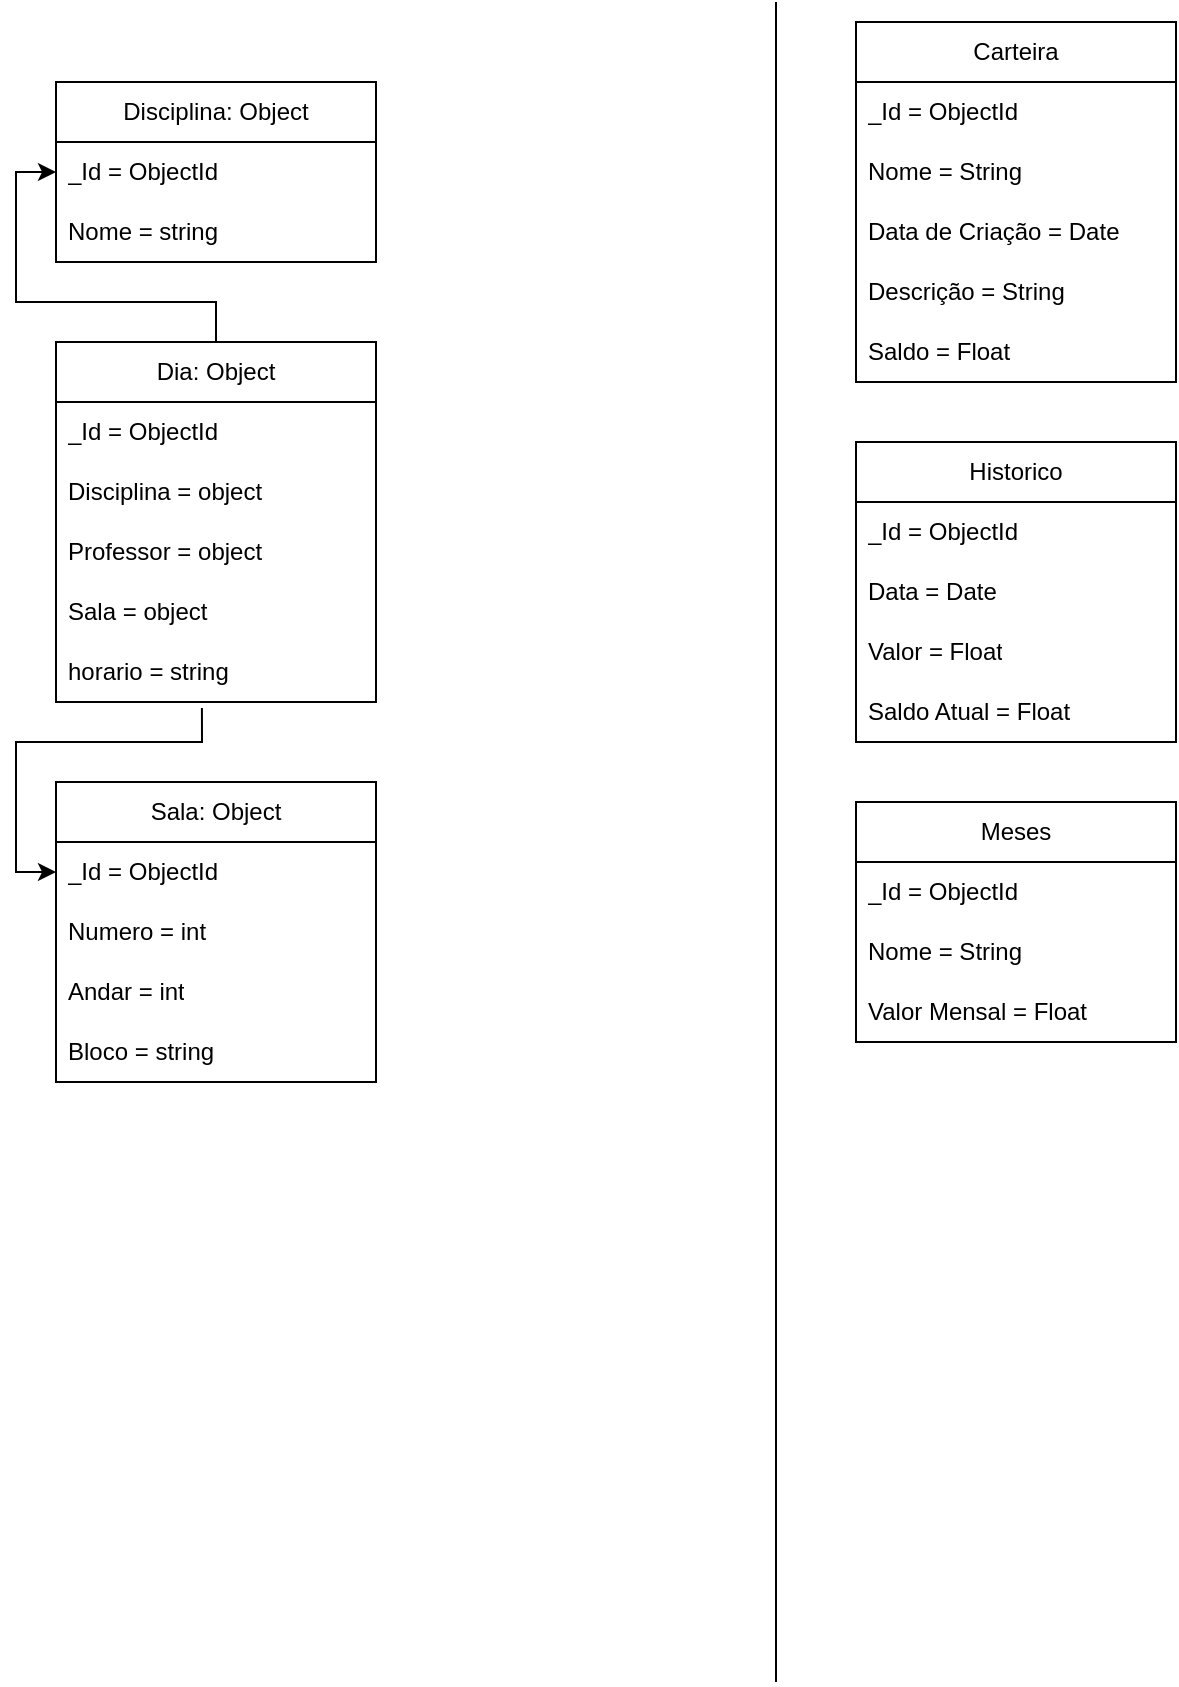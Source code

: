 <mxfile version="21.6.8" type="device">
  <diagram id="R2lEEEUBdFMjLlhIrx00" name="Page-1">
    <mxGraphModel dx="1434" dy="790" grid="1" gridSize="10" guides="1" tooltips="1" connect="1" arrows="1" fold="1" page="1" pageScale="1" pageWidth="850" pageHeight="1100" math="0" shadow="0" extFonts="Permanent Marker^https://fonts.googleapis.com/css?family=Permanent+Marker">
      <root>
        <mxCell id="0" />
        <mxCell id="1" parent="0" />
        <mxCell id="DzZgawvZTz_SYGFM5paI-39" value="" style="shape=tableRow;horizontal=0;startSize=0;swimlaneHead=0;swimlaneBody=0;fillColor=none;collapsible=0;dropTarget=0;points=[[0,0.5],[1,0.5]];portConstraint=eastwest;top=0;left=0;right=0;bottom=0;" parent="1" vertex="1">
          <mxGeometry x="620" y="560" width="180" height="30" as="geometry" />
        </mxCell>
        <mxCell id="DzZgawvZTz_SYGFM5paI-42" value="Carteira" style="swimlane;fontStyle=0;childLayout=stackLayout;horizontal=1;startSize=30;horizontalStack=0;resizeParent=1;resizeParentMax=0;resizeLast=0;collapsible=1;marginBottom=0;whiteSpace=wrap;html=1;" parent="1" vertex="1">
          <mxGeometry x="660" y="10" width="160" height="180" as="geometry" />
        </mxCell>
        <mxCell id="DzZgawvZTz_SYGFM5paI-43" value="_Id = ObjectId" style="text;strokeColor=none;fillColor=none;align=left;verticalAlign=middle;spacingLeft=4;spacingRight=4;overflow=hidden;points=[[0,0.5],[1,0.5]];portConstraint=eastwest;rotatable=0;whiteSpace=wrap;html=1;" parent="DzZgawvZTz_SYGFM5paI-42" vertex="1">
          <mxGeometry y="30" width="160" height="30" as="geometry" />
        </mxCell>
        <mxCell id="DzZgawvZTz_SYGFM5paI-44" value="Nome = String" style="text;strokeColor=none;fillColor=none;align=left;verticalAlign=middle;spacingLeft=4;spacingRight=4;overflow=hidden;points=[[0,0.5],[1,0.5]];portConstraint=eastwest;rotatable=0;whiteSpace=wrap;html=1;" parent="DzZgawvZTz_SYGFM5paI-42" vertex="1">
          <mxGeometry y="60" width="160" height="30" as="geometry" />
        </mxCell>
        <mxCell id="DzZgawvZTz_SYGFM5paI-46" value="Data de Criação = Date" style="text;strokeColor=none;fillColor=none;align=left;verticalAlign=middle;spacingLeft=4;spacingRight=4;overflow=hidden;points=[[0,0.5],[1,0.5]];portConstraint=eastwest;rotatable=0;whiteSpace=wrap;html=1;" parent="DzZgawvZTz_SYGFM5paI-42" vertex="1">
          <mxGeometry y="90" width="160" height="30" as="geometry" />
        </mxCell>
        <mxCell id="_z4xcdc40DnE8uEyxw4e-6" value="Descrição = String" style="text;strokeColor=none;fillColor=none;align=left;verticalAlign=middle;spacingLeft=4;spacingRight=4;overflow=hidden;points=[[0,0.5],[1,0.5]];portConstraint=eastwest;rotatable=0;whiteSpace=wrap;html=1;" vertex="1" parent="DzZgawvZTz_SYGFM5paI-42">
          <mxGeometry y="120" width="160" height="30" as="geometry" />
        </mxCell>
        <mxCell id="DzZgawvZTz_SYGFM5paI-102" value="Saldo = Float&amp;nbsp;" style="text;strokeColor=none;fillColor=none;align=left;verticalAlign=middle;spacingLeft=4;spacingRight=4;overflow=hidden;points=[[0,0.5],[1,0.5]];portConstraint=eastwest;rotatable=0;whiteSpace=wrap;html=1;" parent="DzZgawvZTz_SYGFM5paI-42" vertex="1">
          <mxGeometry y="150" width="160" height="30" as="geometry" />
        </mxCell>
        <mxCell id="DzZgawvZTz_SYGFM5paI-48" value="Sala: Object" style="swimlane;fontStyle=0;childLayout=stackLayout;horizontal=1;startSize=30;horizontalStack=0;resizeParent=1;resizeParentMax=0;resizeLast=0;collapsible=1;marginBottom=0;whiteSpace=wrap;html=1;" parent="1" vertex="1">
          <mxGeometry x="260" y="390" width="160" height="150" as="geometry" />
        </mxCell>
        <mxCell id="DzZgawvZTz_SYGFM5paI-49" value="_Id = ObjectId" style="text;strokeColor=none;fillColor=none;align=left;verticalAlign=middle;spacingLeft=4;spacingRight=4;overflow=hidden;points=[[0,0.5],[1,0.5]];portConstraint=eastwest;rotatable=0;whiteSpace=wrap;html=1;" parent="DzZgawvZTz_SYGFM5paI-48" vertex="1">
          <mxGeometry y="30" width="160" height="30" as="geometry" />
        </mxCell>
        <mxCell id="DzZgawvZTz_SYGFM5paI-59" value="Numero = int" style="text;strokeColor=none;fillColor=none;align=left;verticalAlign=middle;spacingLeft=4;spacingRight=4;overflow=hidden;points=[[0,0.5],[1,0.5]];portConstraint=eastwest;rotatable=0;whiteSpace=wrap;html=1;" parent="DzZgawvZTz_SYGFM5paI-48" vertex="1">
          <mxGeometry y="60" width="160" height="30" as="geometry" />
        </mxCell>
        <mxCell id="DzZgawvZTz_SYGFM5paI-61" value="Andar = int" style="text;strokeColor=none;fillColor=none;align=left;verticalAlign=middle;spacingLeft=4;spacingRight=4;overflow=hidden;points=[[0,0.5],[1,0.5]];portConstraint=eastwest;rotatable=0;whiteSpace=wrap;html=1;" parent="DzZgawvZTz_SYGFM5paI-48" vertex="1">
          <mxGeometry y="90" width="160" height="30" as="geometry" />
        </mxCell>
        <mxCell id="DzZgawvZTz_SYGFM5paI-57" value="Bloco = string" style="text;strokeColor=none;fillColor=none;align=left;verticalAlign=middle;spacingLeft=4;spacingRight=4;overflow=hidden;points=[[0,0.5],[1,0.5]];portConstraint=eastwest;rotatable=0;whiteSpace=wrap;html=1;" parent="DzZgawvZTz_SYGFM5paI-48" vertex="1">
          <mxGeometry y="120" width="160" height="30" as="geometry" />
        </mxCell>
        <mxCell id="DzZgawvZTz_SYGFM5paI-64" value="Disciplina: Object" style="swimlane;fontStyle=0;childLayout=stackLayout;horizontal=1;startSize=30;horizontalStack=0;resizeParent=1;resizeParentMax=0;resizeLast=0;collapsible=1;marginBottom=0;whiteSpace=wrap;html=1;" parent="1" vertex="1">
          <mxGeometry x="260" y="40" width="160" height="90" as="geometry" />
        </mxCell>
        <mxCell id="DzZgawvZTz_SYGFM5paI-65" value="_Id = ObjectId" style="text;strokeColor=none;fillColor=none;align=left;verticalAlign=middle;spacingLeft=4;spacingRight=4;overflow=hidden;points=[[0,0.5],[1,0.5]];portConstraint=eastwest;rotatable=0;whiteSpace=wrap;html=1;" parent="DzZgawvZTz_SYGFM5paI-64" vertex="1">
          <mxGeometry y="30" width="160" height="30" as="geometry" />
        </mxCell>
        <mxCell id="DzZgawvZTz_SYGFM5paI-66" value="Nome = string" style="text;strokeColor=none;fillColor=none;align=left;verticalAlign=middle;spacingLeft=4;spacingRight=4;overflow=hidden;points=[[0,0.5],[1,0.5]];portConstraint=eastwest;rotatable=0;whiteSpace=wrap;html=1;" parent="DzZgawvZTz_SYGFM5paI-64" vertex="1">
          <mxGeometry y="60" width="160" height="30" as="geometry" />
        </mxCell>
        <mxCell id="DzZgawvZTz_SYGFM5paI-85" value="" style="endArrow=none;html=1;rounded=0;" parent="1" edge="1">
          <mxGeometry width="50" height="50" relative="1" as="geometry">
            <mxPoint x="620" y="840" as="sourcePoint" />
            <mxPoint x="620" as="targetPoint" />
            <Array as="points">
              <mxPoint x="620" y="300" />
            </Array>
          </mxGeometry>
        </mxCell>
        <mxCell id="DzZgawvZTz_SYGFM5paI-86" value="Historico" style="swimlane;fontStyle=0;childLayout=stackLayout;horizontal=1;startSize=30;horizontalStack=0;resizeParent=1;resizeParentMax=0;resizeLast=0;collapsible=1;marginBottom=0;whiteSpace=wrap;html=1;" parent="1" vertex="1">
          <mxGeometry x="660" y="220" width="160" height="150" as="geometry" />
        </mxCell>
        <mxCell id="DzZgawvZTz_SYGFM5paI-87" value="_Id = ObjectId" style="text;strokeColor=none;fillColor=none;align=left;verticalAlign=middle;spacingLeft=4;spacingRight=4;overflow=hidden;points=[[0,0.5],[1,0.5]];portConstraint=eastwest;rotatable=0;whiteSpace=wrap;html=1;" parent="DzZgawvZTz_SYGFM5paI-86" vertex="1">
          <mxGeometry y="30" width="160" height="30" as="geometry" />
        </mxCell>
        <mxCell id="DzZgawvZTz_SYGFM5paI-88" value="Data = Date" style="text;strokeColor=none;fillColor=none;align=left;verticalAlign=middle;spacingLeft=4;spacingRight=4;overflow=hidden;points=[[0,0.5],[1,0.5]];portConstraint=eastwest;rotatable=0;whiteSpace=wrap;html=1;" parent="DzZgawvZTz_SYGFM5paI-86" vertex="1">
          <mxGeometry y="60" width="160" height="30" as="geometry" />
        </mxCell>
        <mxCell id="DzZgawvZTz_SYGFM5paI-91" value="Valor = Float" style="text;strokeColor=none;fillColor=none;align=left;verticalAlign=middle;spacingLeft=4;spacingRight=4;overflow=hidden;points=[[0,0.5],[1,0.5]];portConstraint=eastwest;rotatable=0;whiteSpace=wrap;html=1;" parent="DzZgawvZTz_SYGFM5paI-86" vertex="1">
          <mxGeometry y="90" width="160" height="30" as="geometry" />
        </mxCell>
        <mxCell id="DzZgawvZTz_SYGFM5paI-92" value="Saldo Atual = Float" style="text;strokeColor=none;fillColor=none;align=left;verticalAlign=middle;spacingLeft=4;spacingRight=4;overflow=hidden;points=[[0,0.5],[1,0.5]];portConstraint=eastwest;rotatable=0;whiteSpace=wrap;html=1;" parent="DzZgawvZTz_SYGFM5paI-86" vertex="1">
          <mxGeometry y="120" width="160" height="30" as="geometry" />
        </mxCell>
        <mxCell id="DzZgawvZTz_SYGFM5paI-108" style="edgeStyle=orthogonalEdgeStyle;rounded=0;orthogonalLoop=1;jettySize=auto;html=1;entryX=0;entryY=0.5;entryDx=0;entryDy=0;exitX=0.5;exitY=0;exitDx=0;exitDy=0;" parent="1" source="DzZgawvZTz_SYGFM5paI-95" target="DzZgawvZTz_SYGFM5paI-64" edge="1">
          <mxGeometry relative="1" as="geometry">
            <mxPoint x="150" y="201" as="sourcePoint" />
          </mxGeometry>
        </mxCell>
        <mxCell id="DzZgawvZTz_SYGFM5paI-95" value="Dia: Object" style="swimlane;fontStyle=0;childLayout=stackLayout;horizontal=1;startSize=30;horizontalStack=0;resizeParent=1;resizeParentMax=0;resizeLast=0;collapsible=1;marginBottom=0;whiteSpace=wrap;html=1;" parent="1" vertex="1">
          <mxGeometry x="260" y="170" width="160" height="180" as="geometry" />
        </mxCell>
        <mxCell id="DzZgawvZTz_SYGFM5paI-96" value="_Id = ObjectId" style="text;strokeColor=none;fillColor=none;align=left;verticalAlign=middle;spacingLeft=4;spacingRight=4;overflow=hidden;points=[[0,0.5],[1,0.5]];portConstraint=eastwest;rotatable=0;whiteSpace=wrap;html=1;" parent="DzZgawvZTz_SYGFM5paI-95" vertex="1">
          <mxGeometry y="30" width="160" height="30" as="geometry" />
        </mxCell>
        <mxCell id="DzZgawvZTz_SYGFM5paI-97" value="Disciplina = object" style="text;strokeColor=none;fillColor=none;align=left;verticalAlign=middle;spacingLeft=4;spacingRight=4;overflow=hidden;points=[[0,0.5],[1,0.5]];portConstraint=eastwest;rotatable=0;whiteSpace=wrap;html=1;" parent="DzZgawvZTz_SYGFM5paI-95" vertex="1">
          <mxGeometry y="60" width="160" height="30" as="geometry" />
        </mxCell>
        <mxCell id="DzZgawvZTz_SYGFM5paI-99" value="Professor = object" style="text;strokeColor=none;fillColor=none;align=left;verticalAlign=middle;spacingLeft=4;spacingRight=4;overflow=hidden;points=[[0,0.5],[1,0.5]];portConstraint=eastwest;rotatable=0;whiteSpace=wrap;html=1;" parent="DzZgawvZTz_SYGFM5paI-95" vertex="1">
          <mxGeometry y="90" width="160" height="30" as="geometry" />
        </mxCell>
        <mxCell id="DzZgawvZTz_SYGFM5paI-100" value="Sala = object" style="text;strokeColor=none;fillColor=none;align=left;verticalAlign=middle;spacingLeft=4;spacingRight=4;overflow=hidden;points=[[0,0.5],[1,0.5]];portConstraint=eastwest;rotatable=0;whiteSpace=wrap;html=1;" parent="DzZgawvZTz_SYGFM5paI-95" vertex="1">
          <mxGeometry y="120" width="160" height="30" as="geometry" />
        </mxCell>
        <mxCell id="DzZgawvZTz_SYGFM5paI-98" value="horario = string" style="text;strokeColor=none;fillColor=none;align=left;verticalAlign=middle;spacingLeft=4;spacingRight=4;overflow=hidden;points=[[0,0.5],[1,0.5]];portConstraint=eastwest;rotatable=0;whiteSpace=wrap;html=1;" parent="DzZgawvZTz_SYGFM5paI-95" vertex="1">
          <mxGeometry y="150" width="160" height="30" as="geometry" />
        </mxCell>
        <mxCell id="DzZgawvZTz_SYGFM5paI-109" style="edgeStyle=orthogonalEdgeStyle;rounded=0;orthogonalLoop=1;jettySize=auto;html=1;entryX=0;entryY=0.5;entryDx=0;entryDy=0;exitX=0.456;exitY=1.1;exitDx=0;exitDy=0;exitPerimeter=0;" parent="1" source="DzZgawvZTz_SYGFM5paI-98" target="DzZgawvZTz_SYGFM5paI-49" edge="1">
          <mxGeometry relative="1" as="geometry">
            <Array as="points">
              <mxPoint x="333" y="370" />
              <mxPoint x="240" y="370" />
              <mxPoint x="240" y="435" />
            </Array>
          </mxGeometry>
        </mxCell>
        <mxCell id="_z4xcdc40DnE8uEyxw4e-1" value="Meses" style="swimlane;fontStyle=0;childLayout=stackLayout;horizontal=1;startSize=30;horizontalStack=0;resizeParent=1;resizeParentMax=0;resizeLast=0;collapsible=1;marginBottom=0;whiteSpace=wrap;html=1;" vertex="1" parent="1">
          <mxGeometry x="660" y="400" width="160" height="120" as="geometry" />
        </mxCell>
        <mxCell id="_z4xcdc40DnE8uEyxw4e-2" value="_Id = ObjectId" style="text;strokeColor=none;fillColor=none;align=left;verticalAlign=middle;spacingLeft=4;spacingRight=4;overflow=hidden;points=[[0,0.5],[1,0.5]];portConstraint=eastwest;rotatable=0;whiteSpace=wrap;html=1;" vertex="1" parent="_z4xcdc40DnE8uEyxw4e-1">
          <mxGeometry y="30" width="160" height="30" as="geometry" />
        </mxCell>
        <mxCell id="_z4xcdc40DnE8uEyxw4e-3" value="Nome = String" style="text;strokeColor=none;fillColor=none;align=left;verticalAlign=middle;spacingLeft=4;spacingRight=4;overflow=hidden;points=[[0,0.5],[1,0.5]];portConstraint=eastwest;rotatable=0;whiteSpace=wrap;html=1;" vertex="1" parent="_z4xcdc40DnE8uEyxw4e-1">
          <mxGeometry y="60" width="160" height="30" as="geometry" />
        </mxCell>
        <mxCell id="_z4xcdc40DnE8uEyxw4e-4" value="Valor Mensal = Float" style="text;strokeColor=none;fillColor=none;align=left;verticalAlign=middle;spacingLeft=4;spacingRight=4;overflow=hidden;points=[[0,0.5],[1,0.5]];portConstraint=eastwest;rotatable=0;whiteSpace=wrap;html=1;" vertex="1" parent="_z4xcdc40DnE8uEyxw4e-1">
          <mxGeometry y="90" width="160" height="30" as="geometry" />
        </mxCell>
      </root>
    </mxGraphModel>
  </diagram>
</mxfile>
